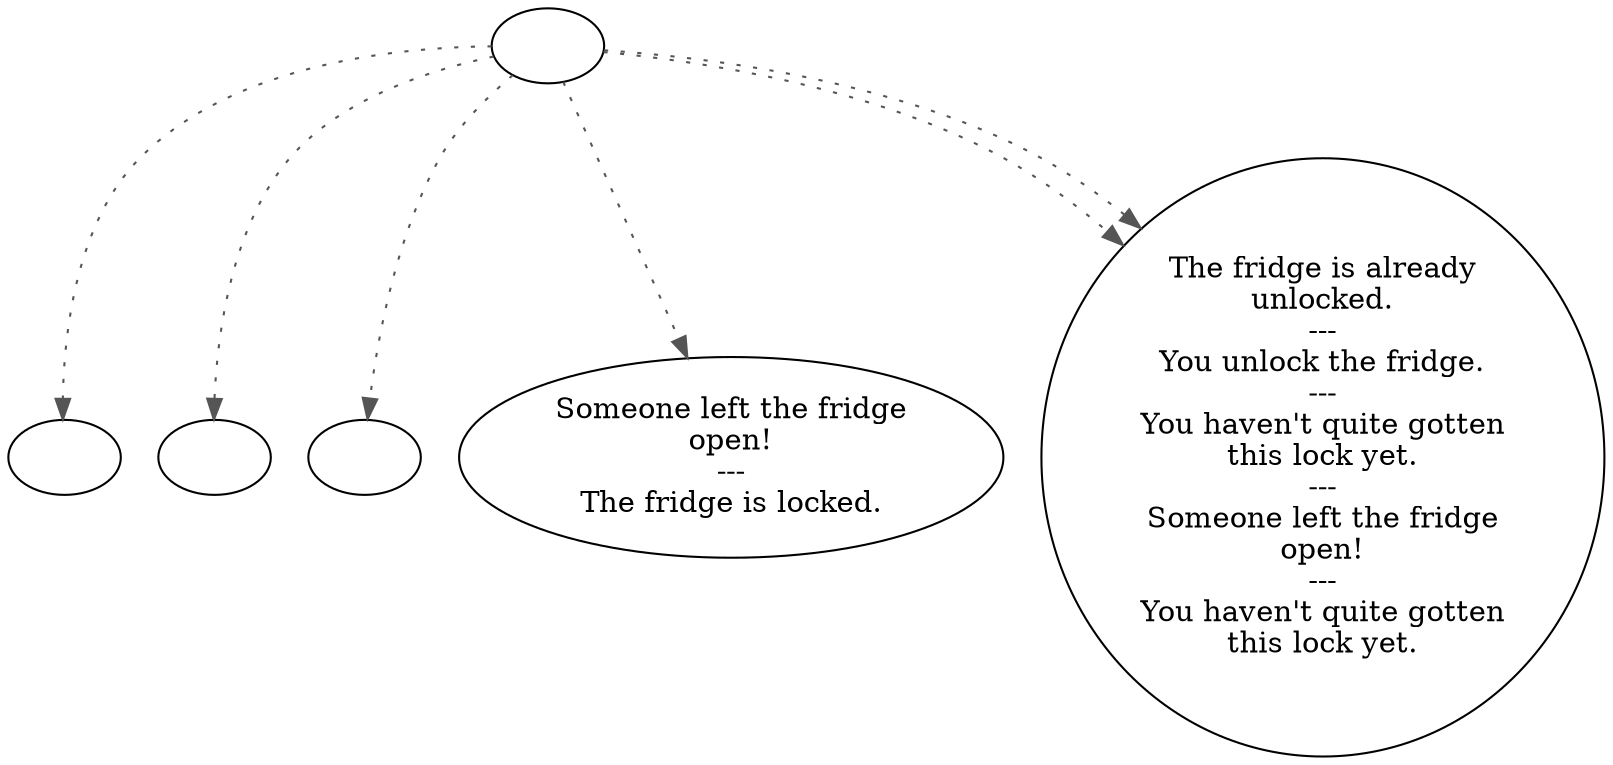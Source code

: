 digraph NGARFRDG {
  "start" [style=filled       fillcolor="#FFFFFF"       color="#000000"]
  "start" -> "Initialize_Fridge" [style=dotted color="#555555"]
  "start" -> "map_update_p_proc" [style=dotted color="#555555"]
  "start" -> "Looting_Fridge" [style=dotted color="#555555"]
  "start" -> "Open_Fridge" [style=dotted color="#555555"]
  "start" -> "pick_lock" [style=dotted color="#555555"]
  "start" -> "pick_lock" [style=dotted color="#555555"]
  "start" [label=""]
  "Initialize_Fridge" [style=filled       fillcolor="#FFFFFF"       color="#000000"]
  "Initialize_Fridge" [label=""]
  "Looting_Fridge" [style=filled       fillcolor="#FFFFFF"       color="#000000"]
  "Looting_Fridge" [label=""]
  "Open_Fridge" [style=filled       fillcolor="#FFFFFF"       color="#000000"]
  "Open_Fridge" [label="Someone left the fridge\nopen!\n---\nThe fridge is locked."]
  "pick_lock" [style=filled       fillcolor="#FFFFFF"       color="#000000"]
  "pick_lock" [label="The fridge is already\nunlocked.\n---\nYou unlock the fridge.\n---\nYou haven't quite gotten\nthis lock yet.\n---\nSomeone left the fridge\nopen!\n---\nYou haven't quite gotten\nthis lock yet."]
  "map_update_p_proc" [style=filled       fillcolor="#FFFFFF"       color="#000000"]
  "map_update_p_proc" [label=""]
}